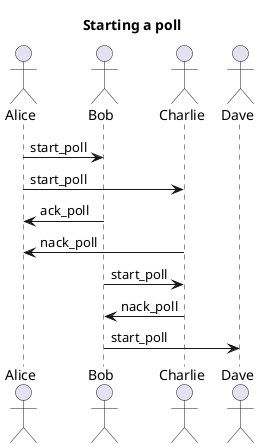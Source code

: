 @startuml
title "Starting a poll"

actor Alice
actor Bob
actor Charlie
actor Dave

Alice -> Bob: start_poll
Alice -> Charlie: start_poll
Bob -> Alice: ack_poll
Charlie -> Alice: nack_poll
Bob -> Charlie: start_poll
Charlie -> Bob: nack_poll
Bob -> Dave: start_poll
@enduml
